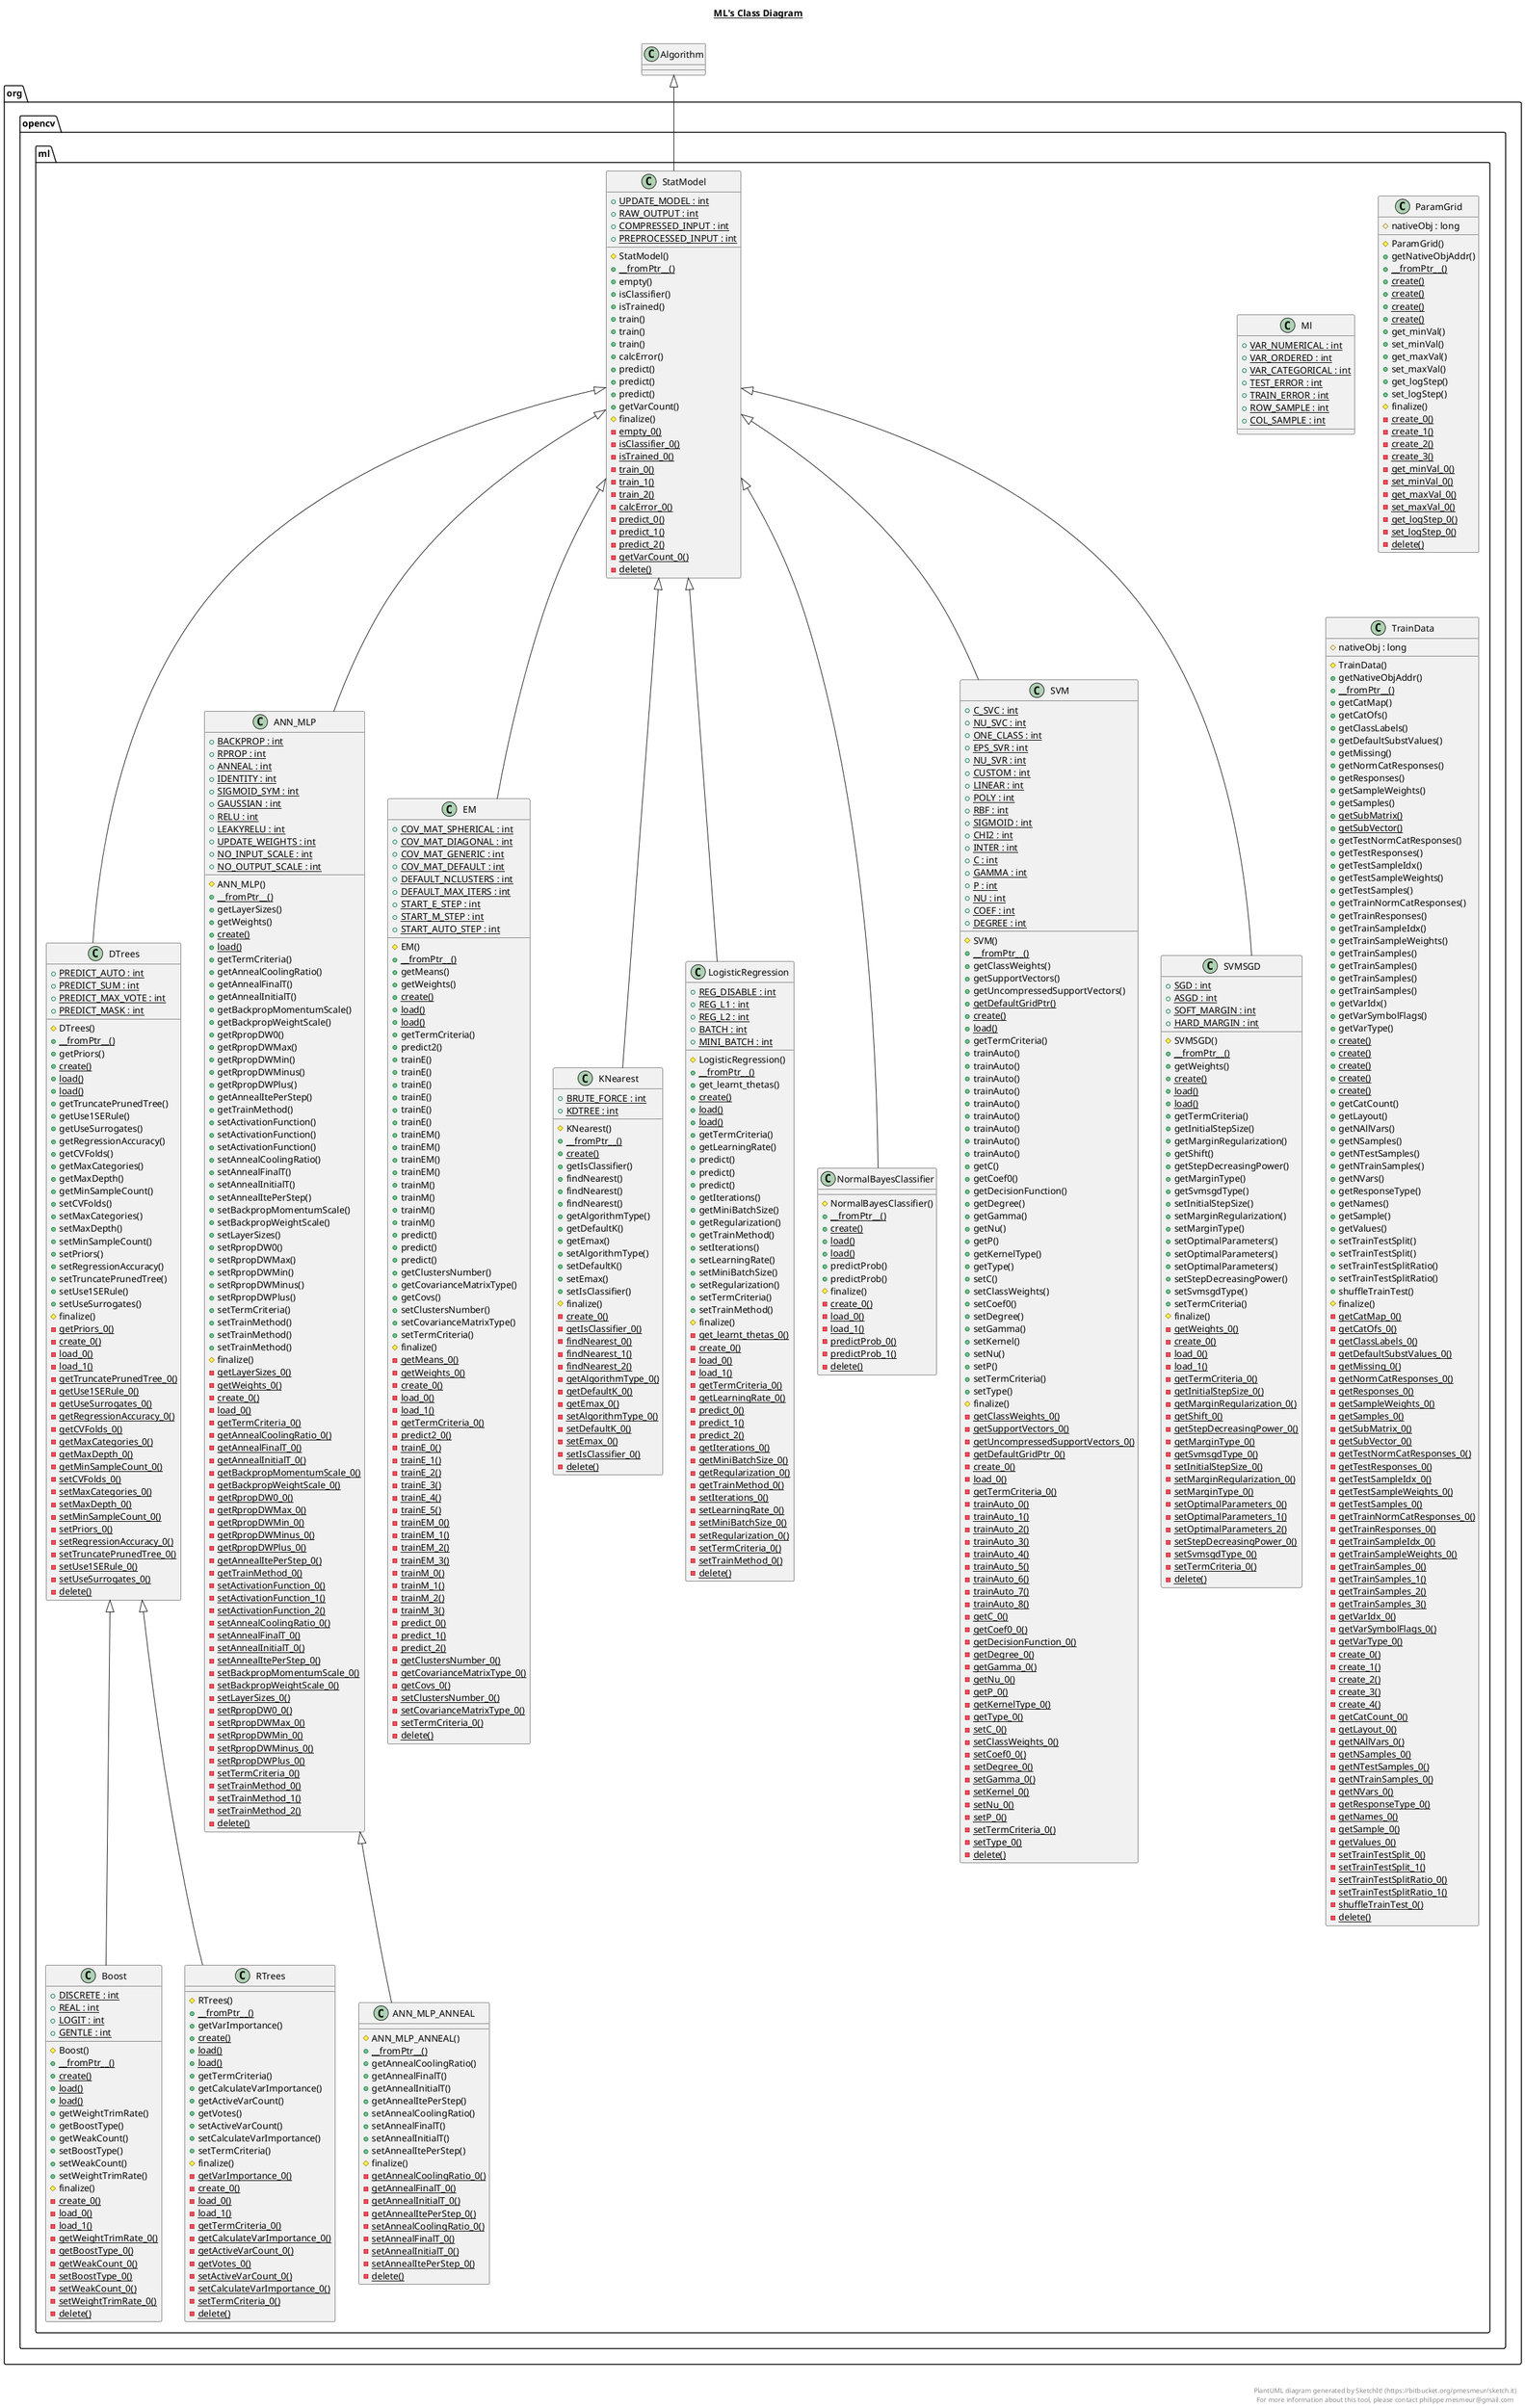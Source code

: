 @startuml

title __ML's Class Diagram__\n

  package org.opencv {
    package org.opencv.ml {
      class ANN_MLP {
          {static} + BACKPROP : int
          {static} + RPROP : int
          {static} + ANNEAL : int
          {static} + IDENTITY : int
          {static} + SIGMOID_SYM : int
          {static} + GAUSSIAN : int
          {static} + RELU : int
          {static} + LEAKYRELU : int
          {static} + UPDATE_WEIGHTS : int
          {static} + NO_INPUT_SCALE : int
          {static} + NO_OUTPUT_SCALE : int
          # ANN_MLP()
          {static} + __fromPtr__()
          + getLayerSizes()
          + getWeights()
          {static} + create()
          {static} + load()
          + getTermCriteria()
          + getAnnealCoolingRatio()
          + getAnnealFinalT()
          + getAnnealInitialT()
          + getBackpropMomentumScale()
          + getBackpropWeightScale()
          + getRpropDW0()
          + getRpropDWMax()
          + getRpropDWMin()
          + getRpropDWMinus()
          + getRpropDWPlus()
          + getAnnealItePerStep()
          + getTrainMethod()
          + setActivationFunction()
          + setActivationFunction()
          + setActivationFunction()
          + setAnnealCoolingRatio()
          + setAnnealFinalT()
          + setAnnealInitialT()
          + setAnnealItePerStep()
          + setBackpropMomentumScale()
          + setBackpropWeightScale()
          + setLayerSizes()
          + setRpropDW0()
          + setRpropDWMax()
          + setRpropDWMin()
          + setRpropDWMinus()
          + setRpropDWPlus()
          + setTermCriteria()
          + setTrainMethod()
          + setTrainMethod()
          + setTrainMethod()
          # finalize()
          {static} - getLayerSizes_0()
          {static} - getWeights_0()
          {static} - create_0()
          {static} - load_0()
          {static} - getTermCriteria_0()
          {static} - getAnnealCoolingRatio_0()
          {static} - getAnnealFinalT_0()
          {static} - getAnnealInitialT_0()
          {static} - getBackpropMomentumScale_0()
          {static} - getBackpropWeightScale_0()
          {static} - getRpropDW0_0()
          {static} - getRpropDWMax_0()
          {static} - getRpropDWMin_0()
          {static} - getRpropDWMinus_0()
          {static} - getRpropDWPlus_0()
          {static} - getAnnealItePerStep_0()
          {static} - getTrainMethod_0()
          {static} - setActivationFunction_0()
          {static} - setActivationFunction_1()
          {static} - setActivationFunction_2()
          {static} - setAnnealCoolingRatio_0()
          {static} - setAnnealFinalT_0()
          {static} - setAnnealInitialT_0()
          {static} - setAnnealItePerStep_0()
          {static} - setBackpropMomentumScale_0()
          {static} - setBackpropWeightScale_0()
          {static} - setLayerSizes_0()
          {static} - setRpropDW0_0()
          {static} - setRpropDWMax_0()
          {static} - setRpropDWMin_0()
          {static} - setRpropDWMinus_0()
          {static} - setRpropDWPlus_0()
          {static} - setTermCriteria_0()
          {static} - setTrainMethod_0()
          {static} - setTrainMethod_1()
          {static} - setTrainMethod_2()
          {static} - delete()
      }
    }
  }
  

  package org.opencv {
    package org.opencv.ml {
      class ANN_MLP_ANNEAL {
          # ANN_MLP_ANNEAL()
          {static} + __fromPtr__()
          + getAnnealCoolingRatio()
          + getAnnealFinalT()
          + getAnnealInitialT()
          + getAnnealItePerStep()
          + setAnnealCoolingRatio()
          + setAnnealFinalT()
          + setAnnealInitialT()
          + setAnnealItePerStep()
          # finalize()
          {static} - getAnnealCoolingRatio_0()
          {static} - getAnnealFinalT_0()
          {static} - getAnnealInitialT_0()
          {static} - getAnnealItePerStep_0()
          {static} - setAnnealCoolingRatio_0()
          {static} - setAnnealFinalT_0()
          {static} - setAnnealInitialT_0()
          {static} - setAnnealItePerStep_0()
          {static} - delete()
      }
    }
  }
  

  package org.opencv {
    package org.opencv.ml {
      class Boost {
          {static} + DISCRETE : int
          {static} + REAL : int
          {static} + LOGIT : int
          {static} + GENTLE : int
          # Boost()
          {static} + __fromPtr__()
          {static} + create()
          {static} + load()
          {static} + load()
          + getWeightTrimRate()
          + getBoostType()
          + getWeakCount()
          + setBoostType()
          + setWeakCount()
          + setWeightTrimRate()
          # finalize()
          {static} - create_0()
          {static} - load_0()
          {static} - load_1()
          {static} - getWeightTrimRate_0()
          {static} - getBoostType_0()
          {static} - getWeakCount_0()
          {static} - setBoostType_0()
          {static} - setWeakCount_0()
          {static} - setWeightTrimRate_0()
          {static} - delete()
      }
    }
  }
  

  package org.opencv {
    package org.opencv.ml {
      class DTrees {
          {static} + PREDICT_AUTO : int
          {static} + PREDICT_SUM : int
          {static} + PREDICT_MAX_VOTE : int
          {static} + PREDICT_MASK : int
          # DTrees()
          {static} + __fromPtr__()
          + getPriors()
          {static} + create()
          {static} + load()
          {static} + load()
          + getTruncatePrunedTree()
          + getUse1SERule()
          + getUseSurrogates()
          + getRegressionAccuracy()
          + getCVFolds()
          + getMaxCategories()
          + getMaxDepth()
          + getMinSampleCount()
          + setCVFolds()
          + setMaxCategories()
          + setMaxDepth()
          + setMinSampleCount()
          + setPriors()
          + setRegressionAccuracy()
          + setTruncatePrunedTree()
          + setUse1SERule()
          + setUseSurrogates()
          # finalize()
          {static} - getPriors_0()
          {static} - create_0()
          {static} - load_0()
          {static} - load_1()
          {static} - getTruncatePrunedTree_0()
          {static} - getUse1SERule_0()
          {static} - getUseSurrogates_0()
          {static} - getRegressionAccuracy_0()
          {static} - getCVFolds_0()
          {static} - getMaxCategories_0()
          {static} - getMaxDepth_0()
          {static} - getMinSampleCount_0()
          {static} - setCVFolds_0()
          {static} - setMaxCategories_0()
          {static} - setMaxDepth_0()
          {static} - setMinSampleCount_0()
          {static} - setPriors_0()
          {static} - setRegressionAccuracy_0()
          {static} - setTruncatePrunedTree_0()
          {static} - setUse1SERule_0()
          {static} - setUseSurrogates_0()
          {static} - delete()
      }
    }
  }
  

  package org.opencv {
    package org.opencv.ml {
      class EM {
          {static} + COV_MAT_SPHERICAL : int
          {static} + COV_MAT_DIAGONAL : int
          {static} + COV_MAT_GENERIC : int
          {static} + COV_MAT_DEFAULT : int
          {static} + DEFAULT_NCLUSTERS : int
          {static} + DEFAULT_MAX_ITERS : int
          {static} + START_E_STEP : int
          {static} + START_M_STEP : int
          {static} + START_AUTO_STEP : int
          # EM()
          {static} + __fromPtr__()
          + getMeans()
          + getWeights()
          {static} + create()
          {static} + load()
          {static} + load()
          + getTermCriteria()
          + predict2()
          + trainE()
          + trainE()
          + trainE()
          + trainE()
          + trainE()
          + trainE()
          + trainEM()
          + trainEM()
          + trainEM()
          + trainEM()
          + trainM()
          + trainM()
          + trainM()
          + trainM()
          + predict()
          + predict()
          + predict()
          + getClustersNumber()
          + getCovarianceMatrixType()
          + getCovs()
          + setClustersNumber()
          + setCovarianceMatrixType()
          + setTermCriteria()
          # finalize()
          {static} - getMeans_0()
          {static} - getWeights_0()
          {static} - create_0()
          {static} - load_0()
          {static} - load_1()
          {static} - getTermCriteria_0()
          {static} - predict2_0()
          {static} - trainE_0()
          {static} - trainE_1()
          {static} - trainE_2()
          {static} - trainE_3()
          {static} - trainE_4()
          {static} - trainE_5()
          {static} - trainEM_0()
          {static} - trainEM_1()
          {static} - trainEM_2()
          {static} - trainEM_3()
          {static} - trainM_0()
          {static} - trainM_1()
          {static} - trainM_2()
          {static} - trainM_3()
          {static} - predict_0()
          {static} - predict_1()
          {static} - predict_2()
          {static} - getClustersNumber_0()
          {static} - getCovarianceMatrixType_0()
          {static} - getCovs_0()
          {static} - setClustersNumber_0()
          {static} - setCovarianceMatrixType_0()
          {static} - setTermCriteria_0()
          {static} - delete()
      }
    }
  }
  

  package org.opencv {
    package org.opencv.ml {
      class KNearest {
          {static} + BRUTE_FORCE : int
          {static} + KDTREE : int
          # KNearest()
          {static} + __fromPtr__()
          {static} + create()
          + getIsClassifier()
          + findNearest()
          + findNearest()
          + findNearest()
          + getAlgorithmType()
          + getDefaultK()
          + getEmax()
          + setAlgorithmType()
          + setDefaultK()
          + setEmax()
          + setIsClassifier()
          # finalize()
          {static} - create_0()
          {static} - getIsClassifier_0()
          {static} - findNearest_0()
          {static} - findNearest_1()
          {static} - findNearest_2()
          {static} - getAlgorithmType_0()
          {static} - getDefaultK_0()
          {static} - getEmax_0()
          {static} - setAlgorithmType_0()
          {static} - setDefaultK_0()
          {static} - setEmax_0()
          {static} - setIsClassifier_0()
          {static} - delete()
      }
    }
  }
  

  package org.opencv {
    package org.opencv.ml {
      class LogisticRegression {
          {static} + REG_DISABLE : int
          {static} + REG_L1 : int
          {static} + REG_L2 : int
          {static} + BATCH : int
          {static} + MINI_BATCH : int
          # LogisticRegression()
          {static} + __fromPtr__()
          + get_learnt_thetas()
          {static} + create()
          {static} + load()
          {static} + load()
          + getTermCriteria()
          + getLearningRate()
          + predict()
          + predict()
          + predict()
          + getIterations()
          + getMiniBatchSize()
          + getRegularization()
          + getTrainMethod()
          + setIterations()
          + setLearningRate()
          + setMiniBatchSize()
          + setRegularization()
          + setTermCriteria()
          + setTrainMethod()
          # finalize()
          {static} - get_learnt_thetas_0()
          {static} - create_0()
          {static} - load_0()
          {static} - load_1()
          {static} - getTermCriteria_0()
          {static} - getLearningRate_0()
          {static} - predict_0()
          {static} - predict_1()
          {static} - predict_2()
          {static} - getIterations_0()
          {static} - getMiniBatchSize_0()
          {static} - getRegularization_0()
          {static} - getTrainMethod_0()
          {static} - setIterations_0()
          {static} - setLearningRate_0()
          {static} - setMiniBatchSize_0()
          {static} - setRegularization_0()
          {static} - setTermCriteria_0()
          {static} - setTrainMethod_0()
          {static} - delete()
      }
    }
  }
  

  package org.opencv {
    package org.opencv.ml {
      class Ml {
          {static} + VAR_NUMERICAL : int
          {static} + VAR_ORDERED : int
          {static} + VAR_CATEGORICAL : int
          {static} + TEST_ERROR : int
          {static} + TRAIN_ERROR : int
          {static} + ROW_SAMPLE : int
          {static} + COL_SAMPLE : int
      }
    }
  }
  

  package org.opencv {
    package org.opencv.ml {
      class NormalBayesClassifier {
          # NormalBayesClassifier()
          {static} + __fromPtr__()
          {static} + create()
          {static} + load()
          {static} + load()
          + predictProb()
          + predictProb()
          # finalize()
          {static} - create_0()
          {static} - load_0()
          {static} - load_1()
          {static} - predictProb_0()
          {static} - predictProb_1()
          {static} - delete()
      }
    }
  }
  

  package org.opencv {
    package org.opencv.ml {
      class ParamGrid {
          # nativeObj : long
          # ParamGrid()
          + getNativeObjAddr()
          {static} + __fromPtr__()
          {static} + create()
          {static} + create()
          {static} + create()
          {static} + create()
          + get_minVal()
          + set_minVal()
          + get_maxVal()
          + set_maxVal()
          + get_logStep()
          + set_logStep()
          # finalize()
          {static} - create_0()
          {static} - create_1()
          {static} - create_2()
          {static} - create_3()
          {static} - get_minVal_0()
          {static} - set_minVal_0()
          {static} - get_maxVal_0()
          {static} - set_maxVal_0()
          {static} - get_logStep_0()
          {static} - set_logStep_0()
          {static} - delete()
      }
    }
  }
  

  package org.opencv {
    package org.opencv.ml {
      class RTrees {
          # RTrees()
          {static} + __fromPtr__()
          + getVarImportance()
          {static} + create()
          {static} + load()
          {static} + load()
          + getTermCriteria()
          + getCalculateVarImportance()
          + getActiveVarCount()
          + getVotes()
          + setActiveVarCount()
          + setCalculateVarImportance()
          + setTermCriteria()
          # finalize()
          {static} - getVarImportance_0()
          {static} - create_0()
          {static} - load_0()
          {static} - load_1()
          {static} - getTermCriteria_0()
          {static} - getCalculateVarImportance_0()
          {static} - getActiveVarCount_0()
          {static} - getVotes_0()
          {static} - setActiveVarCount_0()
          {static} - setCalculateVarImportance_0()
          {static} - setTermCriteria_0()
          {static} - delete()
      }
    }
  }
  

  package org.opencv {
    package org.opencv.ml {
      class SVM {
          {static} + C_SVC : int
          {static} + NU_SVC : int
          {static} + ONE_CLASS : int
          {static} + EPS_SVR : int
          {static} + NU_SVR : int
          {static} + CUSTOM : int
          {static} + LINEAR : int
          {static} + POLY : int
          {static} + RBF : int
          {static} + SIGMOID : int
          {static} + CHI2 : int
          {static} + INTER : int
          {static} + C : int
          {static} + GAMMA : int
          {static} + P : int
          {static} + NU : int
          {static} + COEF : int
          {static} + DEGREE : int
          # SVM()
          {static} + __fromPtr__()
          + getClassWeights()
          + getSupportVectors()
          + getUncompressedSupportVectors()
          {static} + getDefaultGridPtr()
          {static} + create()
          {static} + load()
          + getTermCriteria()
          + trainAuto()
          + trainAuto()
          + trainAuto()
          + trainAuto()
          + trainAuto()
          + trainAuto()
          + trainAuto()
          + trainAuto()
          + trainAuto()
          + getC()
          + getCoef0()
          + getDecisionFunction()
          + getDegree()
          + getGamma()
          + getNu()
          + getP()
          + getKernelType()
          + getType()
          + setC()
          + setClassWeights()
          + setCoef0()
          + setDegree()
          + setGamma()
          + setKernel()
          + setNu()
          + setP()
          + setTermCriteria()
          + setType()
          # finalize()
          {static} - getClassWeights_0()
          {static} - getSupportVectors_0()
          {static} - getUncompressedSupportVectors_0()
          {static} - getDefaultGridPtr_0()
          {static} - create_0()
          {static} - load_0()
          {static} - getTermCriteria_0()
          {static} - trainAuto_0()
          {static} - trainAuto_1()
          {static} - trainAuto_2()
          {static} - trainAuto_3()
          {static} - trainAuto_4()
          {static} - trainAuto_5()
          {static} - trainAuto_6()
          {static} - trainAuto_7()
          {static} - trainAuto_8()
          {static} - getC_0()
          {static} - getCoef0_0()
          {static} - getDecisionFunction_0()
          {static} - getDegree_0()
          {static} - getGamma_0()
          {static} - getNu_0()
          {static} - getP_0()
          {static} - getKernelType_0()
          {static} - getType_0()
          {static} - setC_0()
          {static} - setClassWeights_0()
          {static} - setCoef0_0()
          {static} - setDegree_0()
          {static} - setGamma_0()
          {static} - setKernel_0()
          {static} - setNu_0()
          {static} - setP_0()
          {static} - setTermCriteria_0()
          {static} - setType_0()
          {static} - delete()
      }
    }
  }
  

  package org.opencv {
    package org.opencv.ml {
      class SVMSGD {
          {static} + SGD : int
          {static} + ASGD : int
          {static} + SOFT_MARGIN : int
          {static} + HARD_MARGIN : int
          # SVMSGD()
          {static} + __fromPtr__()
          + getWeights()
          {static} + create()
          {static} + load()
          {static} + load()
          + getTermCriteria()
          + getInitialStepSize()
          + getMarginRegularization()
          + getShift()
          + getStepDecreasingPower()
          + getMarginType()
          + getSvmsgdType()
          + setInitialStepSize()
          + setMarginRegularization()
          + setMarginType()
          + setOptimalParameters()
          + setOptimalParameters()
          + setOptimalParameters()
          + setStepDecreasingPower()
          + setSvmsgdType()
          + setTermCriteria()
          # finalize()
          {static} - getWeights_0()
          {static} - create_0()
          {static} - load_0()
          {static} - load_1()
          {static} - getTermCriteria_0()
          {static} - getInitialStepSize_0()
          {static} - getMarginRegularization_0()
          {static} - getShift_0()
          {static} - getStepDecreasingPower_0()
          {static} - getMarginType_0()
          {static} - getSvmsgdType_0()
          {static} - setInitialStepSize_0()
          {static} - setMarginRegularization_0()
          {static} - setMarginType_0()
          {static} - setOptimalParameters_0()
          {static} - setOptimalParameters_1()
          {static} - setOptimalParameters_2()
          {static} - setStepDecreasingPower_0()
          {static} - setSvmsgdType_0()
          {static} - setTermCriteria_0()
          {static} - delete()
      }
    }
  }
  

  package org.opencv {
    package org.opencv.ml {
      class StatModel {
          {static} + UPDATE_MODEL : int
          {static} + RAW_OUTPUT : int
          {static} + COMPRESSED_INPUT : int
          {static} + PREPROCESSED_INPUT : int
          # StatModel()
          {static} + __fromPtr__()
          + empty()
          + isClassifier()
          + isTrained()
          + train()
          + train()
          + train()
          + calcError()
          + predict()
          + predict()
          + predict()
          + getVarCount()
          # finalize()
          {static} - empty_0()
          {static} - isClassifier_0()
          {static} - isTrained_0()
          {static} - train_0()
          {static} - train_1()
          {static} - train_2()
          {static} - calcError_0()
          {static} - predict_0()
          {static} - predict_1()
          {static} - predict_2()
          {static} - getVarCount_0()
          {static} - delete()
      }
    }
  }
  

  package org.opencv {
    package org.opencv.ml {
      class TrainData {
          # nativeObj : long
          # TrainData()
          + getNativeObjAddr()
          {static} + __fromPtr__()
          + getCatMap()
          + getCatOfs()
          + getClassLabels()
          + getDefaultSubstValues()
          + getMissing()
          + getNormCatResponses()
          + getResponses()
          + getSampleWeights()
          + getSamples()
          {static} + getSubMatrix()
          {static} + getSubVector()
          + getTestNormCatResponses()
          + getTestResponses()
          + getTestSampleIdx()
          + getTestSampleWeights()
          + getTestSamples()
          + getTrainNormCatResponses()
          + getTrainResponses()
          + getTrainSampleIdx()
          + getTrainSampleWeights()
          + getTrainSamples()
          + getTrainSamples()
          + getTrainSamples()
          + getTrainSamples()
          + getVarIdx()
          + getVarSymbolFlags()
          + getVarType()
          {static} + create()
          {static} + create()
          {static} + create()
          {static} + create()
          {static} + create()
          + getCatCount()
          + getLayout()
          + getNAllVars()
          + getNSamples()
          + getNTestSamples()
          + getNTrainSamples()
          + getNVars()
          + getResponseType()
          + getNames()
          + getSample()
          + getValues()
          + setTrainTestSplit()
          + setTrainTestSplit()
          + setTrainTestSplitRatio()
          + setTrainTestSplitRatio()
          + shuffleTrainTest()
          # finalize()
          {static} - getCatMap_0()
          {static} - getCatOfs_0()
          {static} - getClassLabels_0()
          {static} - getDefaultSubstValues_0()
          {static} - getMissing_0()
          {static} - getNormCatResponses_0()
          {static} - getResponses_0()
          {static} - getSampleWeights_0()
          {static} - getSamples_0()
          {static} - getSubMatrix_0()
          {static} - getSubVector_0()
          {static} - getTestNormCatResponses_0()
          {static} - getTestResponses_0()
          {static} - getTestSampleIdx_0()
          {static} - getTestSampleWeights_0()
          {static} - getTestSamples_0()
          {static} - getTrainNormCatResponses_0()
          {static} - getTrainResponses_0()
          {static} - getTrainSampleIdx_0()
          {static} - getTrainSampleWeights_0()
          {static} - getTrainSamples_0()
          {static} - getTrainSamples_1()
          {static} - getTrainSamples_2()
          {static} - getTrainSamples_3()
          {static} - getVarIdx_0()
          {static} - getVarSymbolFlags_0()
          {static} - getVarType_0()
          {static} - create_0()
          {static} - create_1()
          {static} - create_2()
          {static} - create_3()
          {static} - create_4()
          {static} - getCatCount_0()
          {static} - getLayout_0()
          {static} - getNAllVars_0()
          {static} - getNSamples_0()
          {static} - getNTestSamples_0()
          {static} - getNTrainSamples_0()
          {static} - getNVars_0()
          {static} - getResponseType_0()
          {static} - getNames_0()
          {static} - getSample_0()
          {static} - getValues_0()
          {static} - setTrainTestSplit_0()
          {static} - setTrainTestSplit_1()
          {static} - setTrainTestSplitRatio_0()
          {static} - setTrainTestSplitRatio_1()
          {static} - shuffleTrainTest_0()
          {static} - delete()
      }
    }
  }
  

  ANN_MLP -up-|> StatModel
  ANN_MLP_ANNEAL -up-|> ANN_MLP
  Boost -up-|> DTrees
  DTrees -up-|> StatModel
  EM -up-|> StatModel
  KNearest -up-|> StatModel
  LogisticRegression -up-|> StatModel
  NormalBayesClassifier -up-|> StatModel
  RTrees -up-|> DTrees
  SVM -up-|> StatModel
  SVMSGD -up-|> StatModel
  StatModel -up-|> Algorithm


right footer


PlantUML diagram generated by SketchIt! (https://bitbucket.org/pmesmeur/sketch.it)
For more information about this tool, please contact philippe.mesmeur@gmail.com
endfooter

@enduml
